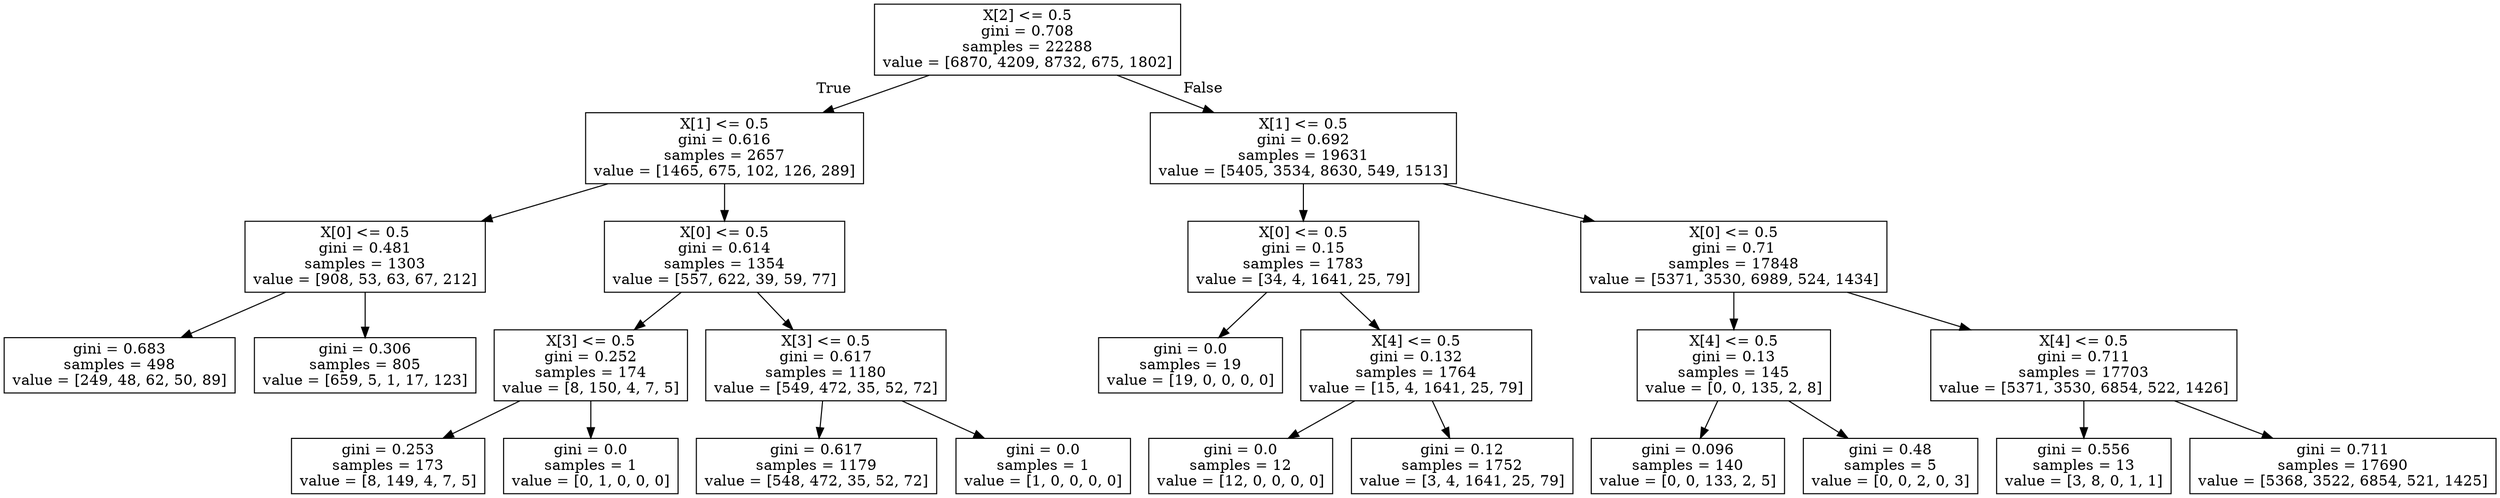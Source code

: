 digraph Tree {
node [shape=box] ;
0 [label="X[2] <= 0.5\ngini = 0.708\nsamples = 22288\nvalue = [6870, 4209, 8732, 675, 1802]"] ;
1 [label="X[1] <= 0.5\ngini = 0.616\nsamples = 2657\nvalue = [1465, 675, 102, 126, 289]"] ;
0 -> 1 [labeldistance=2.5, labelangle=45, headlabel="True"] ;
2 [label="X[0] <= 0.5\ngini = 0.481\nsamples = 1303\nvalue = [908, 53, 63, 67, 212]"] ;
1 -> 2 ;
3 [label="gini = 0.683\nsamples = 498\nvalue = [249, 48, 62, 50, 89]"] ;
2 -> 3 ;
4 [label="gini = 0.306\nsamples = 805\nvalue = [659, 5, 1, 17, 123]"] ;
2 -> 4 ;
5 [label="X[0] <= 0.5\ngini = 0.614\nsamples = 1354\nvalue = [557, 622, 39, 59, 77]"] ;
1 -> 5 ;
6 [label="X[3] <= 0.5\ngini = 0.252\nsamples = 174\nvalue = [8, 150, 4, 7, 5]"] ;
5 -> 6 ;
7 [label="gini = 0.253\nsamples = 173\nvalue = [8, 149, 4, 7, 5]"] ;
6 -> 7 ;
8 [label="gini = 0.0\nsamples = 1\nvalue = [0, 1, 0, 0, 0]"] ;
6 -> 8 ;
9 [label="X[3] <= 0.5\ngini = 0.617\nsamples = 1180\nvalue = [549, 472, 35, 52, 72]"] ;
5 -> 9 ;
10 [label="gini = 0.617\nsamples = 1179\nvalue = [548, 472, 35, 52, 72]"] ;
9 -> 10 ;
11 [label="gini = 0.0\nsamples = 1\nvalue = [1, 0, 0, 0, 0]"] ;
9 -> 11 ;
12 [label="X[1] <= 0.5\ngini = 0.692\nsamples = 19631\nvalue = [5405, 3534, 8630, 549, 1513]"] ;
0 -> 12 [labeldistance=2.5, labelangle=-45, headlabel="False"] ;
13 [label="X[0] <= 0.5\ngini = 0.15\nsamples = 1783\nvalue = [34, 4, 1641, 25, 79]"] ;
12 -> 13 ;
14 [label="gini = 0.0\nsamples = 19\nvalue = [19, 0, 0, 0, 0]"] ;
13 -> 14 ;
15 [label="X[4] <= 0.5\ngini = 0.132\nsamples = 1764\nvalue = [15, 4, 1641, 25, 79]"] ;
13 -> 15 ;
16 [label="gini = 0.0\nsamples = 12\nvalue = [12, 0, 0, 0, 0]"] ;
15 -> 16 ;
17 [label="gini = 0.12\nsamples = 1752\nvalue = [3, 4, 1641, 25, 79]"] ;
15 -> 17 ;
18 [label="X[0] <= 0.5\ngini = 0.71\nsamples = 17848\nvalue = [5371, 3530, 6989, 524, 1434]"] ;
12 -> 18 ;
19 [label="X[4] <= 0.5\ngini = 0.13\nsamples = 145\nvalue = [0, 0, 135, 2, 8]"] ;
18 -> 19 ;
20 [label="gini = 0.096\nsamples = 140\nvalue = [0, 0, 133, 2, 5]"] ;
19 -> 20 ;
21 [label="gini = 0.48\nsamples = 5\nvalue = [0, 0, 2, 0, 3]"] ;
19 -> 21 ;
22 [label="X[4] <= 0.5\ngini = 0.711\nsamples = 17703\nvalue = [5371, 3530, 6854, 522, 1426]"] ;
18 -> 22 ;
23 [label="gini = 0.556\nsamples = 13\nvalue = [3, 8, 0, 1, 1]"] ;
22 -> 23 ;
24 [label="gini = 0.711\nsamples = 17690\nvalue = [5368, 3522, 6854, 521, 1425]"] ;
22 -> 24 ;
}